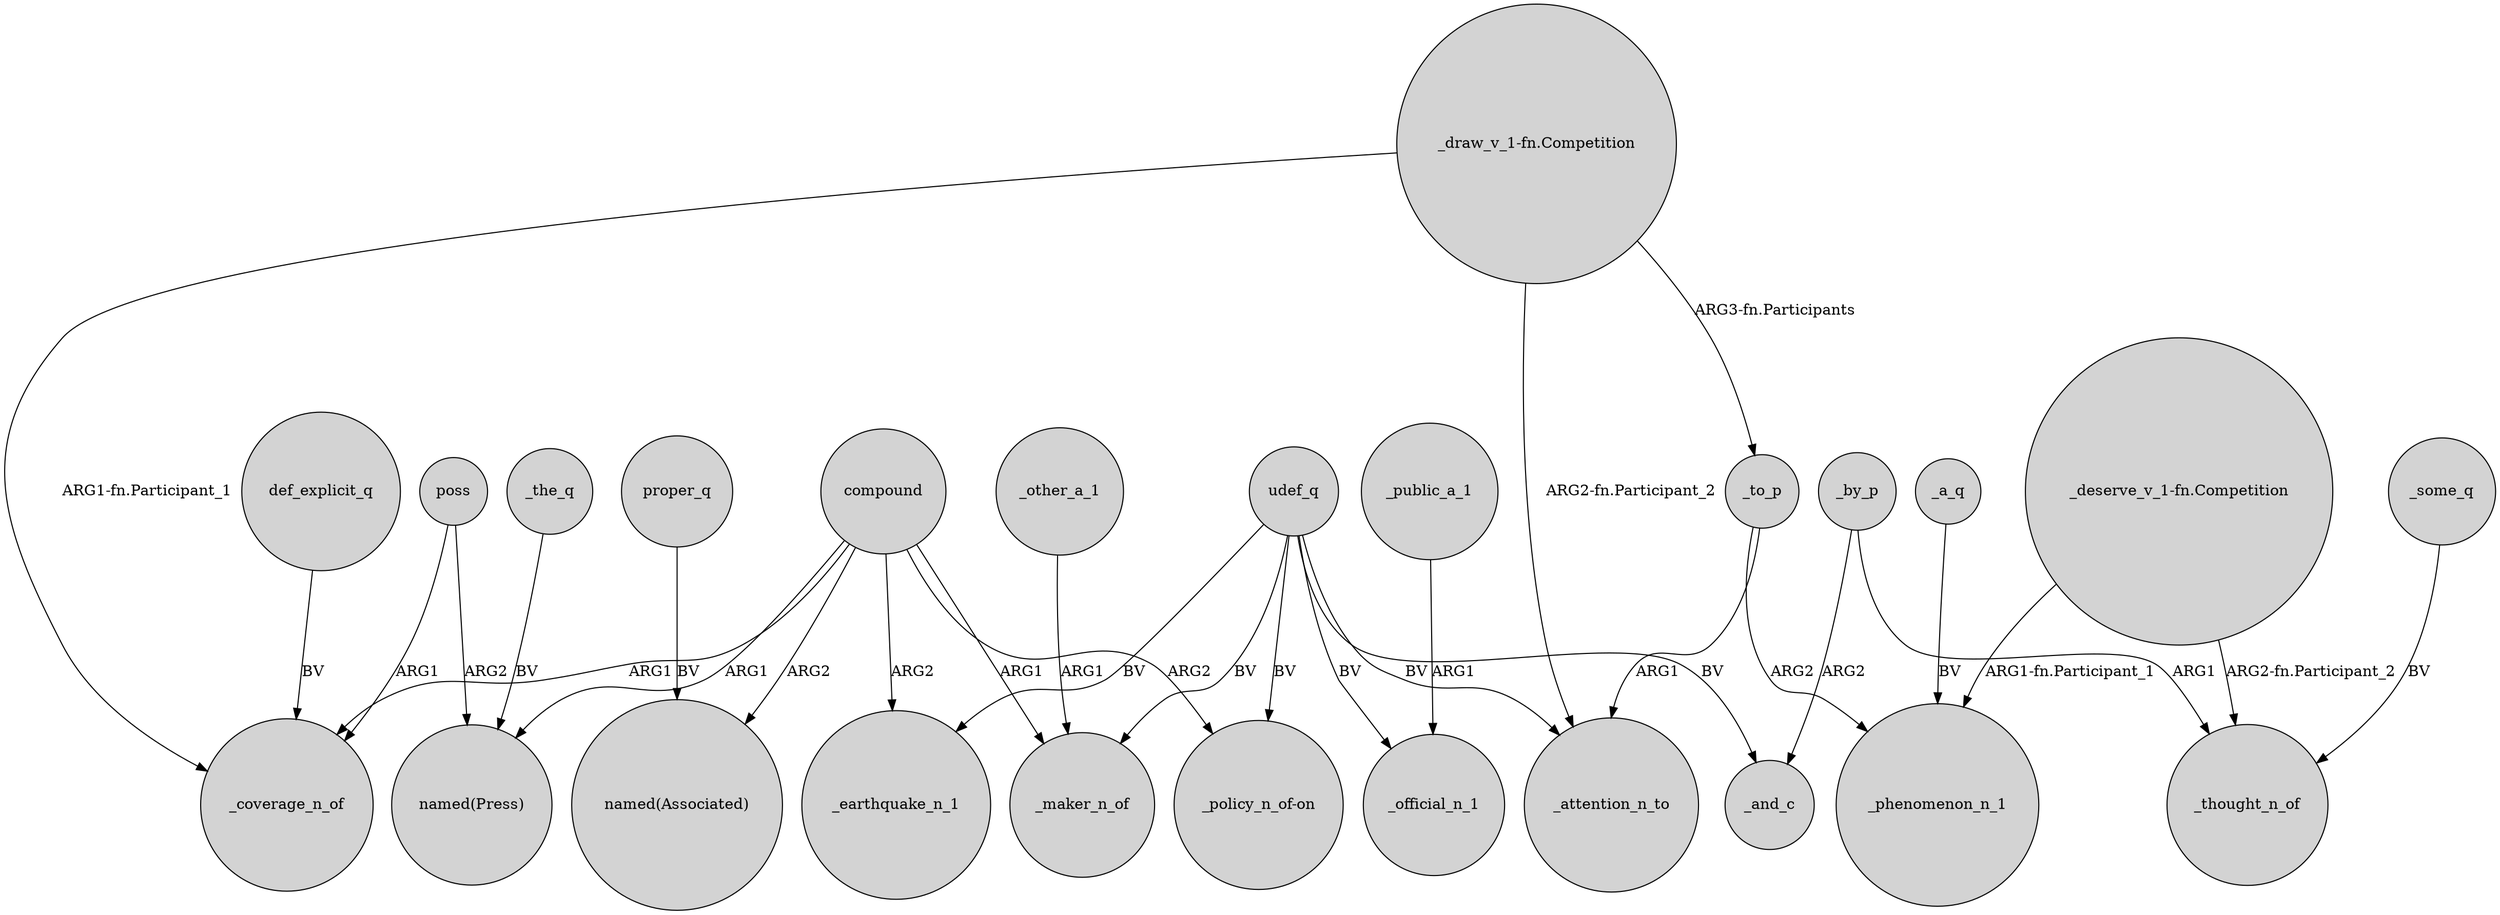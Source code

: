 digraph {
	node [shape=circle style=filled]
	poss -> _coverage_n_of [label=ARG1]
	compound -> "named(Associated)" [label=ARG2]
	_other_a_1 -> _maker_n_of [label=ARG1]
	udef_q -> _earthquake_n_1 [label=BV]
	_a_q -> _phenomenon_n_1 [label=BV]
	udef_q -> _attention_n_to [label=BV]
	"_draw_v_1-fn.Competition" -> _attention_n_to [label="ARG2-fn.Participant_2"]
	"_deserve_v_1-fn.Competition" -> _thought_n_of [label="ARG2-fn.Participant_2"]
	udef_q -> _and_c [label=BV]
	"_draw_v_1-fn.Competition" -> _to_p [label="ARG3-fn.Participants"]
	udef_q -> _maker_n_of [label=BV]
	_to_p -> _phenomenon_n_1 [label=ARG2]
	"_deserve_v_1-fn.Competition" -> _phenomenon_n_1 [label="ARG1-fn.Participant_1"]
	proper_q -> "named(Associated)" [label=BV]
	_public_a_1 -> _official_n_1 [label=ARG1]
	compound -> _coverage_n_of [label=ARG1]
	poss -> "named(Press)" [label=ARG2]
	def_explicit_q -> _coverage_n_of [label=BV]
	compound -> "_policy_n_of-on" [label=ARG2]
	compound -> _maker_n_of [label=ARG1]
	"_draw_v_1-fn.Competition" -> _coverage_n_of [label="ARG1-fn.Participant_1"]
	udef_q -> _official_n_1 [label=BV]
	_to_p -> _attention_n_to [label=ARG1]
	compound -> "named(Press)" [label=ARG1]
	_by_p -> _and_c [label=ARG2]
	_the_q -> "named(Press)" [label=BV]
	_by_p -> _thought_n_of [label=ARG1]
	udef_q -> "_policy_n_of-on" [label=BV]
	_some_q -> _thought_n_of [label=BV]
	compound -> _earthquake_n_1 [label=ARG2]
}
